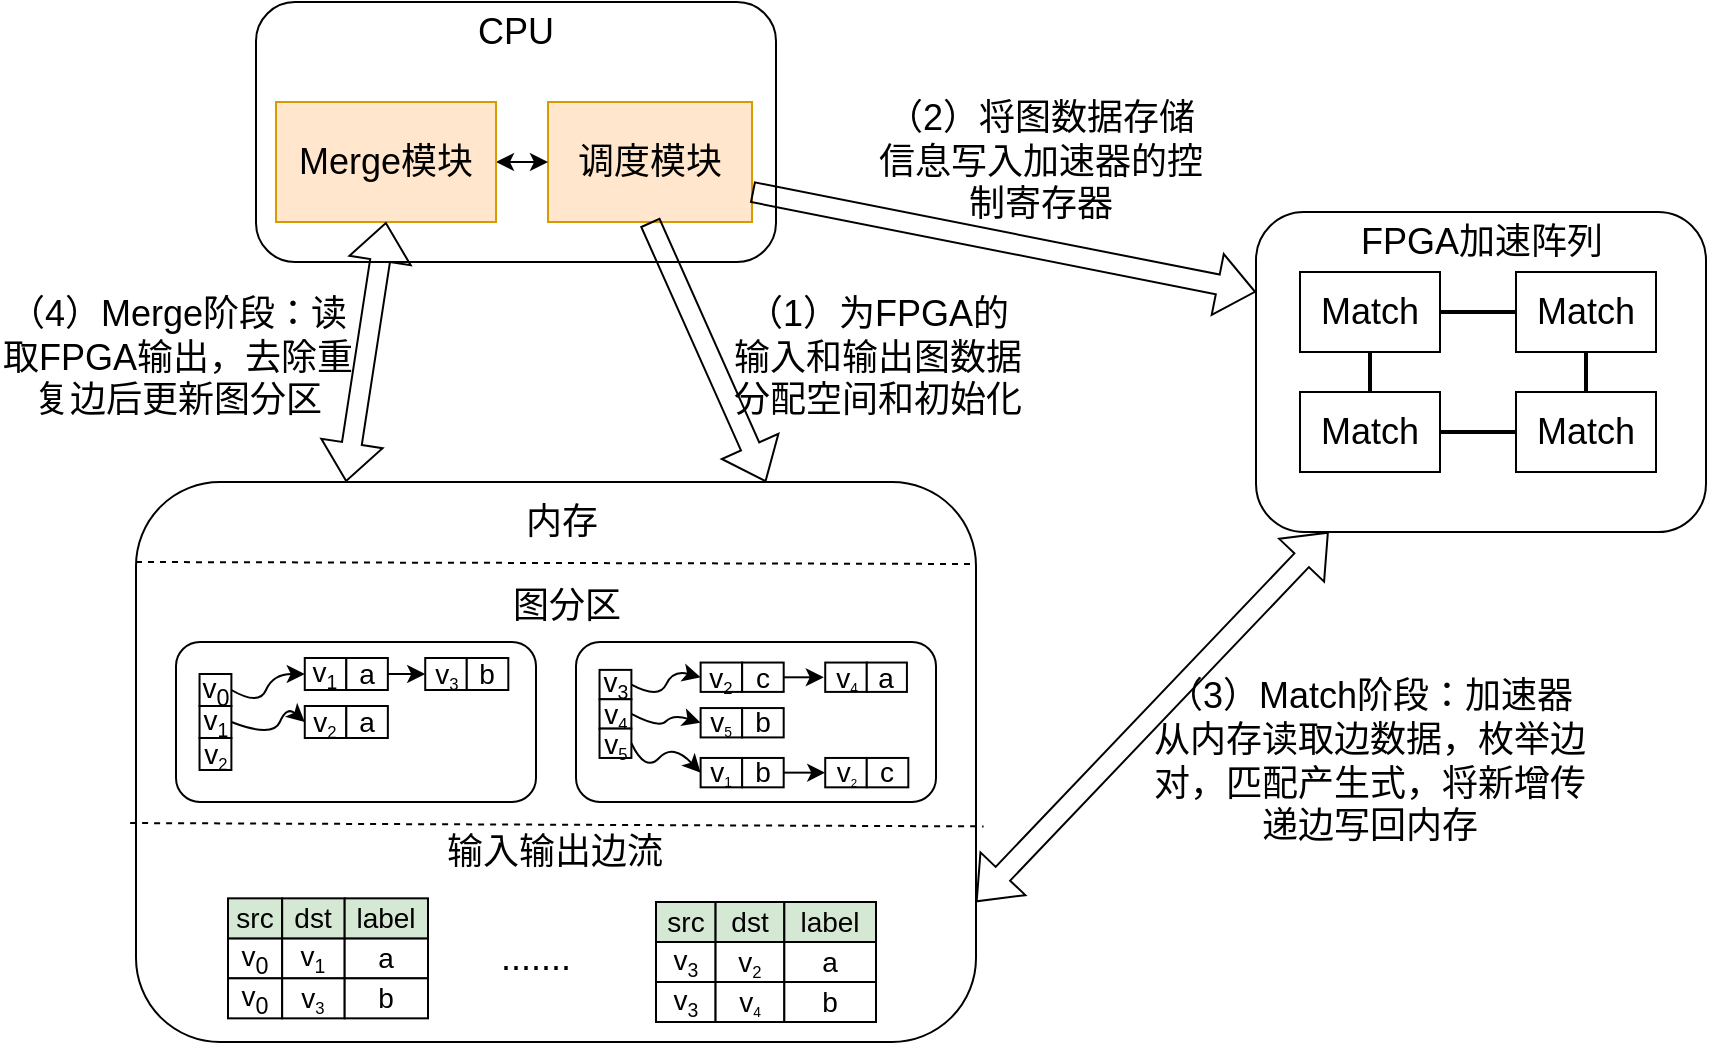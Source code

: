 <mxfile version="18.1.3" type="github">
  <diagram id="YscDvSlWubainQox9Fi7" name="Page-1">
    <mxGraphModel dx="1038" dy="529" grid="1" gridSize="10" guides="1" tooltips="1" connect="1" arrows="1" fold="1" page="1" pageScale="1" pageWidth="827" pageHeight="1169" math="0" shadow="0">
      <root>
        <mxCell id="0" />
        <mxCell id="1" parent="0" />
        <mxCell id="mXBABJLFOL5zwvfrdwrO-172" value="" style="group" vertex="1" connectable="0" parent="1">
          <mxGeometry x="110.0" y="280" width="420.0" height="280" as="geometry" />
        </mxCell>
        <mxCell id="mXBABJLFOL5zwvfrdwrO-5" value="" style="rounded=1;whiteSpace=wrap;html=1;fontSize=18;" vertex="1" parent="mXBABJLFOL5zwvfrdwrO-172">
          <mxGeometry x="1.137e-13" width="420" height="280" as="geometry" />
        </mxCell>
        <mxCell id="mXBABJLFOL5zwvfrdwrO-6" value="&lt;font style=&quot;font-size: 18px;&quot;&gt;内存&lt;/font&gt;" style="text;html=1;strokeColor=none;fillColor=none;align=center;verticalAlign=middle;whiteSpace=wrap;rounded=0;" vertex="1" parent="mXBABJLFOL5zwvfrdwrO-172">
          <mxGeometry x="178.0" width="70" height="40" as="geometry" />
        </mxCell>
        <mxCell id="mXBABJLFOL5zwvfrdwrO-76" value="" style="endArrow=none;dashed=1;html=1;rounded=0;fontSize=18;entryX=1.009;entryY=0.615;entryDx=0;entryDy=0;entryPerimeter=0;exitX=-0.007;exitY=0.609;exitDx=0;exitDy=0;exitPerimeter=0;" edge="1" parent="mXBABJLFOL5zwvfrdwrO-172" source="mXBABJLFOL5zwvfrdwrO-5" target="mXBABJLFOL5zwvfrdwrO-5">
          <mxGeometry width="50" height="50" relative="1" as="geometry">
            <mxPoint x="-10.32" y="169.68" as="sourcePoint" />
            <mxPoint x="432.32" y="170.52" as="targetPoint" />
          </mxGeometry>
        </mxCell>
        <mxCell id="mXBABJLFOL5zwvfrdwrO-78" value="" style="endArrow=none;dashed=1;html=1;rounded=0;fontSize=18;exitX=-0.003;exitY=0.606;exitDx=0;exitDy=0;exitPerimeter=0;" edge="1" parent="mXBABJLFOL5zwvfrdwrO-172">
          <mxGeometry width="50" height="50" relative="1" as="geometry">
            <mxPoint y="40.0" as="sourcePoint" />
            <mxPoint x="420.0" y="41" as="targetPoint" />
          </mxGeometry>
        </mxCell>
        <mxCell id="mXBABJLFOL5zwvfrdwrO-80" value="&lt;font style=&quot;font-size: 18px;&quot;&gt;图分区&lt;/font&gt;" style="text;html=1;strokeColor=none;fillColor=none;align=center;verticalAlign=middle;whiteSpace=wrap;rounded=0;" vertex="1" parent="mXBABJLFOL5zwvfrdwrO-172">
          <mxGeometry x="138.0" y="47" width="155" height="30" as="geometry" />
        </mxCell>
        <mxCell id="mXBABJLFOL5zwvfrdwrO-81" value="&lt;font style=&quot;font-size: 18px;&quot;&gt;输入输出边流&lt;/font&gt;" style="text;html=1;strokeColor=none;fillColor=none;align=center;verticalAlign=middle;whiteSpace=wrap;rounded=0;" vertex="1" parent="mXBABJLFOL5zwvfrdwrO-172">
          <mxGeometry x="102.75" y="170" width="212.5" height="30" as="geometry" />
        </mxCell>
        <mxCell id="mXBABJLFOL5zwvfrdwrO-135" value="" style="group" vertex="1" connectable="0" parent="mXBABJLFOL5zwvfrdwrO-172">
          <mxGeometry x="20.0" y="80" width="180" height="80" as="geometry" />
        </mxCell>
        <mxCell id="mXBABJLFOL5zwvfrdwrO-136" value="" style="rounded=1;whiteSpace=wrap;html=1;" vertex="1" parent="mXBABJLFOL5zwvfrdwrO-135">
          <mxGeometry width="180" height="80" as="geometry" />
        </mxCell>
        <mxCell id="mXBABJLFOL5zwvfrdwrO-137" value="" style="group" vertex="1" connectable="0" parent="mXBABJLFOL5zwvfrdwrO-135">
          <mxGeometry x="11.769" y="16" width="15.923" height="32" as="geometry" />
        </mxCell>
        <mxCell id="mXBABJLFOL5zwvfrdwrO-138" value="v&lt;sub&gt;0&lt;/sub&gt;" style="rounded=0;whiteSpace=wrap;html=1;fontSize=14;" vertex="1" parent="mXBABJLFOL5zwvfrdwrO-137">
          <mxGeometry width="15.923" height="16" as="geometry" />
        </mxCell>
        <mxCell id="mXBABJLFOL5zwvfrdwrO-139" value="v&lt;span style=&quot;font-size: 11.667px;&quot;&gt;&lt;sub&gt;1&lt;/sub&gt;&lt;/span&gt;" style="rounded=0;whiteSpace=wrap;html=1;fontSize=14;" vertex="1" parent="mXBABJLFOL5zwvfrdwrO-137">
          <mxGeometry y="16" width="15.923" height="16" as="geometry" />
        </mxCell>
        <mxCell id="mXBABJLFOL5zwvfrdwrO-140" value="" style="curved=1;endArrow=classic;html=1;rounded=0;exitX=1;exitY=0.5;exitDx=0;exitDy=0;entryX=0;entryY=0.5;entryDx=0;entryDy=0;" edge="1" parent="mXBABJLFOL5zwvfrdwrO-135" source="mXBABJLFOL5zwvfrdwrO-138" target="mXBABJLFOL5zwvfrdwrO-141">
          <mxGeometry width="50" height="50" relative="1" as="geometry">
            <mxPoint x="186.923" y="-16" as="sourcePoint" />
            <mxPoint x="69.231" y="16" as="targetPoint" />
            <Array as="points">
              <mxPoint x="41.538" y="32" />
              <mxPoint x="48.462" y="16" />
            </Array>
          </mxGeometry>
        </mxCell>
        <mxCell id="mXBABJLFOL5zwvfrdwrO-141" value="v&lt;span style=&quot;font-size: 11.667px;&quot;&gt;&lt;sub&gt;1&lt;/sub&gt;&lt;/span&gt;" style="rounded=0;whiteSpace=wrap;html=1;fontSize=14;" vertex="1" parent="mXBABJLFOL5zwvfrdwrO-135">
          <mxGeometry x="64.385" y="8" width="20.769" height="16" as="geometry" />
        </mxCell>
        <mxCell id="mXBABJLFOL5zwvfrdwrO-142" value="a" style="rounded=0;whiteSpace=wrap;html=1;fontSize=14;" vertex="1" parent="mXBABJLFOL5zwvfrdwrO-135">
          <mxGeometry x="85.154" y="8" width="20.769" height="16" as="geometry" />
        </mxCell>
        <mxCell id="mXBABJLFOL5zwvfrdwrO-143" value="" style="curved=1;endArrow=classic;html=1;rounded=0;exitX=1;exitY=0.5;exitDx=0;exitDy=0;entryX=0;entryY=0.5;entryDx=0;entryDy=0;" edge="1" parent="mXBABJLFOL5zwvfrdwrO-135" source="mXBABJLFOL5zwvfrdwrO-139" target="mXBABJLFOL5zwvfrdwrO-144">
          <mxGeometry width="50" height="50" relative="1" as="geometry">
            <mxPoint x="34.615" y="32" as="sourcePoint" />
            <mxPoint x="69.231" y="40" as="targetPoint" />
            <Array as="points">
              <mxPoint x="48.462" y="48" />
              <mxPoint x="55.385" y="32" />
            </Array>
          </mxGeometry>
        </mxCell>
        <mxCell id="mXBABJLFOL5zwvfrdwrO-144" value="v&lt;font size=&quot;1&quot;&gt;&lt;sub&gt;2&lt;/sub&gt;&lt;/font&gt;" style="rounded=0;whiteSpace=wrap;html=1;fontSize=14;" vertex="1" parent="mXBABJLFOL5zwvfrdwrO-135">
          <mxGeometry x="64.385" y="32" width="20.769" height="16" as="geometry" />
        </mxCell>
        <mxCell id="mXBABJLFOL5zwvfrdwrO-145" value="a" style="rounded=0;whiteSpace=wrap;html=1;fontSize=14;" vertex="1" parent="mXBABJLFOL5zwvfrdwrO-135">
          <mxGeometry x="85.154" y="32" width="20.769" height="16" as="geometry" />
        </mxCell>
        <mxCell id="mXBABJLFOL5zwvfrdwrO-146" value="" style="endArrow=classic;html=1;rounded=0;exitX=1;exitY=0.5;exitDx=0;exitDy=0;" edge="1" parent="mXBABJLFOL5zwvfrdwrO-135" source="mXBABJLFOL5zwvfrdwrO-142">
          <mxGeometry width="50" height="50" relative="1" as="geometry">
            <mxPoint x="138.462" y="40" as="sourcePoint" />
            <mxPoint x="124.615" y="16" as="targetPoint" />
          </mxGeometry>
        </mxCell>
        <mxCell id="mXBABJLFOL5zwvfrdwrO-147" value="v&lt;font size=&quot;1&quot;&gt;&lt;sub&gt;3&lt;/sub&gt;&lt;/font&gt;" style="rounded=0;whiteSpace=wrap;html=1;fontSize=14;" vertex="1" parent="mXBABJLFOL5zwvfrdwrO-135">
          <mxGeometry x="124.615" y="8" width="20.769" height="16" as="geometry" />
        </mxCell>
        <mxCell id="mXBABJLFOL5zwvfrdwrO-148" value="b" style="rounded=0;whiteSpace=wrap;html=1;fontSize=14;" vertex="1" parent="mXBABJLFOL5zwvfrdwrO-135">
          <mxGeometry x="145.385" y="8" width="20.769" height="16" as="geometry" />
        </mxCell>
        <mxCell id="mXBABJLFOL5zwvfrdwrO-149" value="v&lt;font size=&quot;1&quot;&gt;&lt;sub&gt;2&lt;/sub&gt;&lt;/font&gt;" style="rounded=0;whiteSpace=wrap;html=1;fontSize=14;" vertex="1" parent="mXBABJLFOL5zwvfrdwrO-135">
          <mxGeometry x="11.769" y="48" width="15.923" height="16" as="geometry" />
        </mxCell>
        <mxCell id="mXBABJLFOL5zwvfrdwrO-150" value="" style="group" vertex="1" connectable="0" parent="mXBABJLFOL5zwvfrdwrO-172">
          <mxGeometry x="220.0" y="80" width="180" height="80" as="geometry" />
        </mxCell>
        <mxCell id="mXBABJLFOL5zwvfrdwrO-151" value="" style="rounded=1;whiteSpace=wrap;html=1;" vertex="1" parent="mXBABJLFOL5zwvfrdwrO-150">
          <mxGeometry width="180" height="80" as="geometry" />
        </mxCell>
        <mxCell id="mXBABJLFOL5zwvfrdwrO-152" value="" style="group" vertex="1" connectable="0" parent="mXBABJLFOL5zwvfrdwrO-150">
          <mxGeometry x="11.769" y="13.945" width="15.923" height="44.037" as="geometry" />
        </mxCell>
        <mxCell id="mXBABJLFOL5zwvfrdwrO-153" value="v&lt;span style=&quot;font-size: 11.667px;&quot;&gt;&lt;sub&gt;3&lt;/sub&gt;&lt;/span&gt;" style="rounded=0;whiteSpace=wrap;html=1;fontSize=14;" vertex="1" parent="mXBABJLFOL5zwvfrdwrO-152">
          <mxGeometry width="15.923" height="14.679" as="geometry" />
        </mxCell>
        <mxCell id="mXBABJLFOL5zwvfrdwrO-154" value="v&lt;font size=&quot;1&quot;&gt;&lt;sub&gt;4&lt;/sub&gt;&lt;/font&gt;" style="rounded=0;whiteSpace=wrap;html=1;fontSize=14;" vertex="1" parent="mXBABJLFOL5zwvfrdwrO-152">
          <mxGeometry y="14.679" width="15.923" height="14.679" as="geometry" />
        </mxCell>
        <mxCell id="mXBABJLFOL5zwvfrdwrO-155" value="v&lt;font size=&quot;1&quot;&gt;&lt;sub&gt;5&lt;/sub&gt;&lt;/font&gt;" style="rounded=0;whiteSpace=wrap;html=1;fontSize=14;" vertex="1" parent="mXBABJLFOL5zwvfrdwrO-152">
          <mxGeometry y="29.358" width="15.923" height="14.679" as="geometry" />
        </mxCell>
        <mxCell id="mXBABJLFOL5zwvfrdwrO-156" value="v&lt;font size=&quot;1&quot;&gt;&lt;sub&gt;2&lt;/sub&gt;&lt;/font&gt;" style="rounded=0;whiteSpace=wrap;html=1;fontSize=14;" vertex="1" parent="mXBABJLFOL5zwvfrdwrO-150">
          <mxGeometry x="62.308" y="10.275" width="20.769" height="14.679" as="geometry" />
        </mxCell>
        <mxCell id="mXBABJLFOL5zwvfrdwrO-157" value="c" style="rounded=0;whiteSpace=wrap;html=1;fontSize=14;" vertex="1" parent="mXBABJLFOL5zwvfrdwrO-150">
          <mxGeometry x="83.077" y="10.275" width="20.769" height="14.679" as="geometry" />
        </mxCell>
        <mxCell id="mXBABJLFOL5zwvfrdwrO-158" value="" style="curved=1;endArrow=classic;html=1;rounded=0;exitX=1;exitY=0.5;exitDx=0;exitDy=0;entryX=0;entryY=0.5;entryDx=0;entryDy=0;" edge="1" parent="mXBABJLFOL5zwvfrdwrO-150" source="mXBABJLFOL5zwvfrdwrO-153" target="mXBABJLFOL5zwvfrdwrO-156">
          <mxGeometry width="50" height="50" relative="1" as="geometry">
            <mxPoint x="34.615" y="-59.45" as="sourcePoint" />
            <mxPoint x="71.308" y="-66.789" as="targetPoint" />
            <Array as="points">
              <mxPoint x="41.538" y="28.624" />
              <mxPoint x="48.462" y="13.945" />
            </Array>
          </mxGeometry>
        </mxCell>
        <mxCell id="mXBABJLFOL5zwvfrdwrO-159" value="v&lt;span style=&quot;font-size: 8.333px;&quot;&gt;&lt;sub&gt;4&lt;/sub&gt;&lt;/span&gt;" style="rounded=0;whiteSpace=wrap;html=1;fontSize=14;" vertex="1" parent="mXBABJLFOL5zwvfrdwrO-150">
          <mxGeometry x="124.615" y="10.275" width="20.769" height="14.679" as="geometry" />
        </mxCell>
        <mxCell id="mXBABJLFOL5zwvfrdwrO-160" style="edgeStyle=orthogonalEdgeStyle;rounded=0;orthogonalLoop=1;jettySize=auto;html=1;entryX=0;entryY=0.5;entryDx=0;entryDy=0;" edge="1" parent="mXBABJLFOL5zwvfrdwrO-150" source="mXBABJLFOL5zwvfrdwrO-157" target="mXBABJLFOL5zwvfrdwrO-159">
          <mxGeometry relative="1" as="geometry">
            <mxPoint x="124.615" y="17.615" as="targetPoint" />
          </mxGeometry>
        </mxCell>
        <mxCell id="mXBABJLFOL5zwvfrdwrO-161" value="a" style="rounded=0;whiteSpace=wrap;html=1;fontSize=14;" vertex="1" parent="mXBABJLFOL5zwvfrdwrO-150">
          <mxGeometry x="145.385" y="10.275" width="20.077" height="14.679" as="geometry" />
        </mxCell>
        <mxCell id="mXBABJLFOL5zwvfrdwrO-162" value="v&lt;span style=&quot;font-size: 8.333px;&quot;&gt;&lt;sub&gt;5&lt;/sub&gt;&lt;/span&gt;" style="rounded=0;whiteSpace=wrap;html=1;fontSize=14;" vertex="1" parent="mXBABJLFOL5zwvfrdwrO-150">
          <mxGeometry x="62.308" y="33.028" width="20.769" height="14.679" as="geometry" />
        </mxCell>
        <mxCell id="mXBABJLFOL5zwvfrdwrO-163" value="" style="curved=1;endArrow=classic;html=1;rounded=0;exitX=1;exitY=0.5;exitDx=0;exitDy=0;entryX=0;entryY=0.5;entryDx=0;entryDy=0;" edge="1" parent="mXBABJLFOL5zwvfrdwrO-150" source="mXBABJLFOL5zwvfrdwrO-154" target="mXBABJLFOL5zwvfrdwrO-162">
          <mxGeometry width="50" height="50" relative="1" as="geometry">
            <mxPoint x="34.615" y="28.624" as="sourcePoint" />
            <mxPoint x="69.231" y="24.954" as="targetPoint" />
            <Array as="points">
              <mxPoint x="41.538" y="43.303" />
              <mxPoint x="48.462" y="35.963" />
            </Array>
          </mxGeometry>
        </mxCell>
        <mxCell id="mXBABJLFOL5zwvfrdwrO-164" value="b" style="rounded=0;whiteSpace=wrap;html=1;fontSize=14;" vertex="1" parent="mXBABJLFOL5zwvfrdwrO-150">
          <mxGeometry x="83.077" y="33.028" width="20.769" height="14.679" as="geometry" />
        </mxCell>
        <mxCell id="mXBABJLFOL5zwvfrdwrO-165" value="v&lt;span style=&quot;font-size: 8.333px;&quot;&gt;&lt;sub&gt;1&lt;/sub&gt;&lt;/span&gt;" style="rounded=0;whiteSpace=wrap;html=1;fontSize=14;" vertex="1" parent="mXBABJLFOL5zwvfrdwrO-150">
          <mxGeometry x="62.308" y="57.982" width="20.769" height="14.679" as="geometry" />
        </mxCell>
        <mxCell id="mXBABJLFOL5zwvfrdwrO-166" value="" style="curved=1;endArrow=classic;html=1;rounded=0;exitX=1;exitY=0.5;exitDx=0;exitDy=0;entryX=0;entryY=0.5;entryDx=0;entryDy=0;" edge="1" parent="mXBABJLFOL5zwvfrdwrO-150" source="mXBABJLFOL5zwvfrdwrO-155" target="mXBABJLFOL5zwvfrdwrO-165">
          <mxGeometry width="50" height="50" relative="1" as="geometry">
            <mxPoint x="34.615" y="28.624" as="sourcePoint" />
            <mxPoint x="69.231" y="24.954" as="targetPoint" />
            <Array as="points">
              <mxPoint x="34.615" y="65.321" />
              <mxPoint x="48.462" y="50.642" />
            </Array>
          </mxGeometry>
        </mxCell>
        <mxCell id="mXBABJLFOL5zwvfrdwrO-167" value="b" style="rounded=0;whiteSpace=wrap;html=1;fontSize=14;" vertex="1" parent="mXBABJLFOL5zwvfrdwrO-150">
          <mxGeometry x="83.077" y="57.982" width="20.769" height="14.679" as="geometry" />
        </mxCell>
        <mxCell id="mXBABJLFOL5zwvfrdwrO-168" value="v&lt;span style=&quot;font-size: 6.944px;&quot;&gt;&lt;sub&gt;2&lt;/sub&gt;&lt;/span&gt;" style="rounded=0;whiteSpace=wrap;html=1;fontSize=14;" vertex="1" parent="mXBABJLFOL5zwvfrdwrO-150">
          <mxGeometry x="124.615" y="57.982" width="20.769" height="14.679" as="geometry" />
        </mxCell>
        <mxCell id="mXBABJLFOL5zwvfrdwrO-169" style="edgeStyle=orthogonalEdgeStyle;rounded=0;orthogonalLoop=1;jettySize=auto;html=1;exitX=1;exitY=0.5;exitDx=0;exitDy=0;entryX=0;entryY=0.5;entryDx=0;entryDy=0;" edge="1" parent="mXBABJLFOL5zwvfrdwrO-150" source="mXBABJLFOL5zwvfrdwrO-167" target="mXBABJLFOL5zwvfrdwrO-168">
          <mxGeometry relative="1" as="geometry">
            <mxPoint x="124.615" y="65.321" as="targetPoint" />
          </mxGeometry>
        </mxCell>
        <mxCell id="mXBABJLFOL5zwvfrdwrO-170" value="c" style="rounded=0;whiteSpace=wrap;html=1;fontSize=14;" vertex="1" parent="mXBABJLFOL5zwvfrdwrO-150">
          <mxGeometry x="145.385" y="57.982" width="20.769" height="14.679" as="geometry" />
        </mxCell>
        <mxCell id="mXBABJLFOL5zwvfrdwrO-83" value="" style="group" vertex="1" connectable="0" parent="mXBABJLFOL5zwvfrdwrO-172">
          <mxGeometry x="46.0" y="208.17" width="100" height="60" as="geometry" />
        </mxCell>
        <mxCell id="mXBABJLFOL5zwvfrdwrO-84" value="v&lt;sub&gt;0&lt;/sub&gt;" style="rounded=0;whiteSpace=wrap;html=1;fontSize=14;" vertex="1" parent="mXBABJLFOL5zwvfrdwrO-83">
          <mxGeometry y="20" width="27.083" height="20" as="geometry" />
        </mxCell>
        <mxCell id="mXBABJLFOL5zwvfrdwrO-85" value="v&lt;span style=&quot;font-size: 11.667px;&quot;&gt;&lt;sub&gt;1&lt;/sub&gt;&lt;/span&gt;" style="rounded=0;whiteSpace=wrap;html=1;fontSize=14;" vertex="1" parent="mXBABJLFOL5zwvfrdwrO-83">
          <mxGeometry x="27.083" y="20" width="31.25" height="20" as="geometry" />
        </mxCell>
        <mxCell id="mXBABJLFOL5zwvfrdwrO-86" value="a" style="rounded=0;whiteSpace=wrap;html=1;fontSize=14;" vertex="1" parent="mXBABJLFOL5zwvfrdwrO-83">
          <mxGeometry x="58.333" y="20" width="41.667" height="20" as="geometry" />
        </mxCell>
        <mxCell id="mXBABJLFOL5zwvfrdwrO-87" value="v&lt;sub&gt;0&lt;/sub&gt;" style="rounded=0;whiteSpace=wrap;html=1;fontSize=14;" vertex="1" parent="mXBABJLFOL5zwvfrdwrO-83">
          <mxGeometry y="40" width="27.083" height="20" as="geometry" />
        </mxCell>
        <mxCell id="mXBABJLFOL5zwvfrdwrO-88" value="v&lt;font size=&quot;1&quot;&gt;&lt;sub&gt;3&lt;/sub&gt;&lt;/font&gt;" style="rounded=0;whiteSpace=wrap;html=1;fontSize=14;" vertex="1" parent="mXBABJLFOL5zwvfrdwrO-83">
          <mxGeometry x="27.083" y="40" width="31.25" height="20" as="geometry" />
        </mxCell>
        <mxCell id="mXBABJLFOL5zwvfrdwrO-89" value="b" style="rounded=0;whiteSpace=wrap;html=1;fontSize=14;" vertex="1" parent="mXBABJLFOL5zwvfrdwrO-83">
          <mxGeometry x="58.333" y="40" width="41.667" height="20" as="geometry" />
        </mxCell>
        <mxCell id="mXBABJLFOL5zwvfrdwrO-90" value="src" style="rounded=0;whiteSpace=wrap;html=1;fontSize=14;fillColor=#d5e8d4;strokeColor=#000000;gradientColor=none;" vertex="1" parent="mXBABJLFOL5zwvfrdwrO-83">
          <mxGeometry width="27.083" height="20" as="geometry" />
        </mxCell>
        <mxCell id="mXBABJLFOL5zwvfrdwrO-91" value="dst" style="rounded=0;whiteSpace=wrap;html=1;fontSize=14;fillColor=#d5e8d4;strokeColor=#000000;" vertex="1" parent="mXBABJLFOL5zwvfrdwrO-83">
          <mxGeometry x="27.083" width="31.25" height="20" as="geometry" />
        </mxCell>
        <mxCell id="mXBABJLFOL5zwvfrdwrO-92" value="label" style="rounded=0;whiteSpace=wrap;html=1;fontSize=14;fillColor=#d5e8d4;strokeColor=#000000;gradientColor=none;" vertex="1" parent="mXBABJLFOL5zwvfrdwrO-83">
          <mxGeometry x="58.333" width="41.667" height="20" as="geometry" />
        </mxCell>
        <mxCell id="mXBABJLFOL5zwvfrdwrO-119" value="" style="group" vertex="1" connectable="0" parent="mXBABJLFOL5zwvfrdwrO-172">
          <mxGeometry x="260.0" y="210" width="110" height="60" as="geometry" />
        </mxCell>
        <mxCell id="mXBABJLFOL5zwvfrdwrO-120" value="v&lt;span style=&quot;font-size: 11.667px;&quot;&gt;&lt;sub&gt;3&lt;/sub&gt;&lt;/span&gt;" style="rounded=0;whiteSpace=wrap;html=1;fontSize=14;" vertex="1" parent="mXBABJLFOL5zwvfrdwrO-119">
          <mxGeometry y="20" width="29.792" height="20" as="geometry" />
        </mxCell>
        <mxCell id="mXBABJLFOL5zwvfrdwrO-121" value="v&lt;font size=&quot;1&quot;&gt;&lt;sub&gt;2&lt;/sub&gt;&lt;/font&gt;" style="rounded=0;whiteSpace=wrap;html=1;fontSize=14;" vertex="1" parent="mXBABJLFOL5zwvfrdwrO-119">
          <mxGeometry x="29.792" y="20" width="34.375" height="20" as="geometry" />
        </mxCell>
        <mxCell id="mXBABJLFOL5zwvfrdwrO-122" value="a" style="rounded=0;whiteSpace=wrap;html=1;fontSize=14;" vertex="1" parent="mXBABJLFOL5zwvfrdwrO-119">
          <mxGeometry x="64.167" y="20" width="45.833" height="20" as="geometry" />
        </mxCell>
        <mxCell id="mXBABJLFOL5zwvfrdwrO-123" value="v&lt;span style=&quot;font-size: 11.667px;&quot;&gt;&lt;sub&gt;3&lt;/sub&gt;&lt;/span&gt;" style="rounded=0;whiteSpace=wrap;html=1;fontSize=14;" vertex="1" parent="mXBABJLFOL5zwvfrdwrO-119">
          <mxGeometry y="40" width="29.792" height="20" as="geometry" />
        </mxCell>
        <mxCell id="mXBABJLFOL5zwvfrdwrO-124" value="v&lt;span style=&quot;font-size: 8.333px;&quot;&gt;&lt;sub&gt;4&lt;/sub&gt;&lt;/span&gt;" style="rounded=0;whiteSpace=wrap;html=1;fontSize=14;" vertex="1" parent="mXBABJLFOL5zwvfrdwrO-119">
          <mxGeometry x="29.792" y="40" width="34.375" height="20" as="geometry" />
        </mxCell>
        <mxCell id="mXBABJLFOL5zwvfrdwrO-125" value="b" style="rounded=0;whiteSpace=wrap;html=1;fontSize=14;" vertex="1" parent="mXBABJLFOL5zwvfrdwrO-119">
          <mxGeometry x="64.167" y="40" width="45.833" height="20" as="geometry" />
        </mxCell>
        <mxCell id="mXBABJLFOL5zwvfrdwrO-126" value="src" style="rounded=0;whiteSpace=wrap;html=1;fontSize=14;fillColor=#d5e8d4;strokeColor=#000000;gradientColor=none;" vertex="1" parent="mXBABJLFOL5zwvfrdwrO-119">
          <mxGeometry width="29.792" height="20" as="geometry" />
        </mxCell>
        <mxCell id="mXBABJLFOL5zwvfrdwrO-127" value="dst" style="rounded=0;whiteSpace=wrap;html=1;fontSize=14;fillColor=#d5e8d4;strokeColor=#000000;" vertex="1" parent="mXBABJLFOL5zwvfrdwrO-119">
          <mxGeometry x="29.792" width="34.375" height="20" as="geometry" />
        </mxCell>
        <mxCell id="mXBABJLFOL5zwvfrdwrO-128" value="label" style="rounded=0;whiteSpace=wrap;html=1;fontSize=14;fillColor=#d5e8d4;strokeColor=#000000;gradientColor=none;" vertex="1" parent="mXBABJLFOL5zwvfrdwrO-119">
          <mxGeometry x="64.167" width="45.833" height="20" as="geometry" />
        </mxCell>
        <mxCell id="mXBABJLFOL5zwvfrdwrO-171" value="......." style="text;html=1;strokeColor=none;fillColor=none;align=center;verticalAlign=middle;whiteSpace=wrap;rounded=0;fontSize=18;" vertex="1" parent="mXBABJLFOL5zwvfrdwrO-172">
          <mxGeometry x="170.0" y="223.17" width="60" height="30" as="geometry" />
        </mxCell>
        <mxCell id="mXBABJLFOL5zwvfrdwrO-173" value="" style="group" vertex="1" connectable="0" parent="1">
          <mxGeometry x="170" y="40" width="260" height="130" as="geometry" />
        </mxCell>
        <mxCell id="mXBABJLFOL5zwvfrdwrO-1" value="" style="rounded=1;whiteSpace=wrap;html=1;" vertex="1" parent="mXBABJLFOL5zwvfrdwrO-173">
          <mxGeometry width="260" height="130" as="geometry" />
        </mxCell>
        <mxCell id="mXBABJLFOL5zwvfrdwrO-2" value="&lt;font style=&quot;font-size: 18px;&quot;&gt;CPU&lt;/font&gt;" style="text;html=1;strokeColor=none;fillColor=none;align=center;verticalAlign=middle;whiteSpace=wrap;rounded=0;" vertex="1" parent="mXBABJLFOL5zwvfrdwrO-173">
          <mxGeometry x="100" width="60" height="30" as="geometry" />
        </mxCell>
        <mxCell id="mXBABJLFOL5zwvfrdwrO-3" value="&lt;font style=&quot;font-size: 18px;&quot;&gt;调度模块&lt;/font&gt;" style="rounded=0;whiteSpace=wrap;html=1;fillColor=#ffe6cc;strokeColor=#d79b00;" vertex="1" parent="mXBABJLFOL5zwvfrdwrO-173">
          <mxGeometry x="146" y="50" width="102" height="60" as="geometry" />
        </mxCell>
        <mxCell id="mXBABJLFOL5zwvfrdwrO-224" style="edgeStyle=orthogonalEdgeStyle;rounded=0;orthogonalLoop=1;jettySize=auto;html=1;exitX=1;exitY=0.5;exitDx=0;exitDy=0;entryX=0;entryY=0.5;entryDx=0;entryDy=0;fontSize=18;endArrow=classic;endFill=1;strokeWidth=1;startArrow=classic;startFill=1;" edge="1" parent="mXBABJLFOL5zwvfrdwrO-173" source="mXBABJLFOL5zwvfrdwrO-4" target="mXBABJLFOL5zwvfrdwrO-3">
          <mxGeometry relative="1" as="geometry" />
        </mxCell>
        <mxCell id="mXBABJLFOL5zwvfrdwrO-4" value="&lt;font style=&quot;font-size: 18px;&quot;&gt;Merge模块&lt;/font&gt;" style="rounded=0;whiteSpace=wrap;html=1;fillColor=#ffe6cc;strokeColor=#d79b00;" vertex="1" parent="mXBABJLFOL5zwvfrdwrO-173">
          <mxGeometry x="10" y="50" width="110" height="60" as="geometry" />
        </mxCell>
        <mxCell id="mXBABJLFOL5zwvfrdwrO-179" value="" style="rounded=1;whiteSpace=wrap;html=1;fontSize=18;" vertex="1" parent="1">
          <mxGeometry x="670" y="145" width="225" height="160" as="geometry" />
        </mxCell>
        <mxCell id="mXBABJLFOL5zwvfrdwrO-177" value="FPGA加速阵列" style="text;html=1;strokeColor=none;fillColor=none;align=center;verticalAlign=middle;whiteSpace=wrap;rounded=0;fontSize=18;" vertex="1" parent="1">
          <mxGeometry x="712.5" y="145" width="140" height="30" as="geometry" />
        </mxCell>
        <mxCell id="mXBABJLFOL5zwvfrdwrO-191" style="edgeStyle=orthogonalEdgeStyle;rounded=0;orthogonalLoop=1;jettySize=auto;html=1;exitX=1;exitY=0.5;exitDx=0;exitDy=0;entryX=0;entryY=0.5;entryDx=0;entryDy=0;fontSize=18;strokeWidth=2;endArrow=none;endFill=0;" edge="1" parent="1" source="mXBABJLFOL5zwvfrdwrO-180" target="mXBABJLFOL5zwvfrdwrO-181">
          <mxGeometry relative="1" as="geometry" />
        </mxCell>
        <mxCell id="mXBABJLFOL5zwvfrdwrO-194" style="edgeStyle=orthogonalEdgeStyle;rounded=0;orthogonalLoop=1;jettySize=auto;html=1;exitX=0.5;exitY=1;exitDx=0;exitDy=0;entryX=0.5;entryY=0;entryDx=0;entryDy=0;fontSize=18;strokeWidth=2;endArrow=none;endFill=0;" edge="1" parent="1" source="mXBABJLFOL5zwvfrdwrO-180" target="mXBABJLFOL5zwvfrdwrO-182">
          <mxGeometry relative="1" as="geometry" />
        </mxCell>
        <mxCell id="mXBABJLFOL5zwvfrdwrO-180" value="Match" style="rounded=0;whiteSpace=wrap;html=1;fontSize=18;" vertex="1" parent="1">
          <mxGeometry x="692" y="175" width="70" height="40" as="geometry" />
        </mxCell>
        <mxCell id="mXBABJLFOL5zwvfrdwrO-195" style="edgeStyle=orthogonalEdgeStyle;rounded=0;orthogonalLoop=1;jettySize=auto;html=1;exitX=0.5;exitY=1;exitDx=0;exitDy=0;entryX=0.5;entryY=0;entryDx=0;entryDy=0;fontSize=18;strokeWidth=2;endArrow=none;endFill=0;" edge="1" parent="1" source="mXBABJLFOL5zwvfrdwrO-181" target="mXBABJLFOL5zwvfrdwrO-183">
          <mxGeometry relative="1" as="geometry" />
        </mxCell>
        <mxCell id="mXBABJLFOL5zwvfrdwrO-181" value="Match" style="rounded=0;whiteSpace=wrap;html=1;fontSize=18;" vertex="1" parent="1">
          <mxGeometry x="800" y="175" width="70" height="40" as="geometry" />
        </mxCell>
        <mxCell id="mXBABJLFOL5zwvfrdwrO-193" style="edgeStyle=orthogonalEdgeStyle;rounded=0;orthogonalLoop=1;jettySize=auto;html=1;exitX=1;exitY=0.5;exitDx=0;exitDy=0;fontSize=18;strokeWidth=2;endArrow=none;endFill=0;" edge="1" parent="1" source="mXBABJLFOL5zwvfrdwrO-182" target="mXBABJLFOL5zwvfrdwrO-183">
          <mxGeometry relative="1" as="geometry" />
        </mxCell>
        <mxCell id="mXBABJLFOL5zwvfrdwrO-182" value="Match" style="rounded=0;whiteSpace=wrap;html=1;fontSize=18;" vertex="1" parent="1">
          <mxGeometry x="692" y="235" width="70" height="40" as="geometry" />
        </mxCell>
        <mxCell id="mXBABJLFOL5zwvfrdwrO-183" value="Match" style="rounded=0;whiteSpace=wrap;html=1;fontSize=18;" vertex="1" parent="1">
          <mxGeometry x="800" y="235" width="70" height="40" as="geometry" />
        </mxCell>
        <mxCell id="mXBABJLFOL5zwvfrdwrO-215" value="" style="shape=flexArrow;endArrow=classic;html=1;rounded=0;fontSize=18;strokeWidth=1;exitX=0.5;exitY=1;exitDx=0;exitDy=0;entryX=0.75;entryY=0;entryDx=0;entryDy=0;" edge="1" parent="1" source="mXBABJLFOL5zwvfrdwrO-3" target="mXBABJLFOL5zwvfrdwrO-5">
          <mxGeometry width="50" height="50" relative="1" as="geometry">
            <mxPoint x="410" y="250" as="sourcePoint" />
            <mxPoint x="460" y="200" as="targetPoint" />
          </mxGeometry>
        </mxCell>
        <mxCell id="mXBABJLFOL5zwvfrdwrO-216" value="&lt;div style=&quot;&quot;&gt;&lt;span style=&quot;background-color: initial;&quot;&gt;（1）为FPGA的&lt;/span&gt;&lt;/div&gt;&lt;div style=&quot;&quot;&gt;&lt;span style=&quot;background-color: initial;&quot;&gt;输入和输出图数据分配空间和初始化&lt;/span&gt;&lt;/div&gt;" style="text;html=1;strokeColor=none;fillColor=none;align=center;verticalAlign=middle;whiteSpace=wrap;rounded=0;fontSize=18;" vertex="1" parent="1">
          <mxGeometry x="406" y="200" width="150" height="35" as="geometry" />
        </mxCell>
        <mxCell id="mXBABJLFOL5zwvfrdwrO-217" value="" style="shape=flexArrow;endArrow=classic;html=1;rounded=0;fontSize=18;strokeWidth=1;exitX=1;exitY=0.75;exitDx=0;exitDy=0;entryX=0;entryY=0.25;entryDx=0;entryDy=0;" edge="1" parent="1" source="mXBABJLFOL5zwvfrdwrO-3" target="mXBABJLFOL5zwvfrdwrO-179">
          <mxGeometry width="50" height="50" relative="1" as="geometry">
            <mxPoint x="560" y="120" as="sourcePoint" />
            <mxPoint x="610" y="70" as="targetPoint" />
          </mxGeometry>
        </mxCell>
        <mxCell id="mXBABJLFOL5zwvfrdwrO-218" value="（2）将图数据存储信息写入加速器的控制寄存器" style="text;html=1;strokeColor=none;fillColor=none;align=center;verticalAlign=middle;whiteSpace=wrap;rounded=0;fontSize=18;" vertex="1" parent="1">
          <mxGeometry x="480" y="105" width="165" height="30" as="geometry" />
        </mxCell>
        <mxCell id="mXBABJLFOL5zwvfrdwrO-219" value="" style="shape=flexArrow;endArrow=classic;startArrow=classic;html=1;rounded=0;fontSize=18;strokeWidth=1;exitX=1;exitY=0.75;exitDx=0;exitDy=0;" edge="1" parent="1" source="mXBABJLFOL5zwvfrdwrO-5" target="mXBABJLFOL5zwvfrdwrO-179">
          <mxGeometry width="100" height="100" relative="1" as="geometry">
            <mxPoint x="640" y="460" as="sourcePoint" />
            <mxPoint x="740" y="360" as="targetPoint" />
          </mxGeometry>
        </mxCell>
        <mxCell id="mXBABJLFOL5zwvfrdwrO-220" value="（3）Match阶段：加速器从内存读取边数据，枚举边对，匹配产生式，将新增传递边写回内存" style="text;html=1;strokeColor=none;fillColor=none;align=center;verticalAlign=middle;whiteSpace=wrap;rounded=0;fontSize=18;" vertex="1" parent="1">
          <mxGeometry x="618.25" y="383" width="217.5" height="74" as="geometry" />
        </mxCell>
        <mxCell id="mXBABJLFOL5zwvfrdwrO-222" value="" style="shape=flexArrow;endArrow=classic;startArrow=classic;html=1;rounded=0;fontSize=18;strokeWidth=1;entryX=0.5;entryY=1;entryDx=0;entryDy=0;exitX=0.25;exitY=0;exitDx=0;exitDy=0;" edge="1" parent="1" source="mXBABJLFOL5zwvfrdwrO-5" target="mXBABJLFOL5zwvfrdwrO-4">
          <mxGeometry width="100" height="100" relative="1" as="geometry">
            <mxPoint x="220" y="280" as="sourcePoint" />
            <mxPoint x="320" y="200" as="targetPoint" />
          </mxGeometry>
        </mxCell>
        <mxCell id="mXBABJLFOL5zwvfrdwrO-223" value="（4）Merge阶段：读取FPGA输出，去除重复边后更新图分区" style="text;html=1;strokeColor=none;fillColor=none;align=center;verticalAlign=middle;whiteSpace=wrap;rounded=0;fontSize=18;" vertex="1" parent="1">
          <mxGeometry x="42" y="180.5" width="177.5" height="74" as="geometry" />
        </mxCell>
      </root>
    </mxGraphModel>
  </diagram>
</mxfile>
